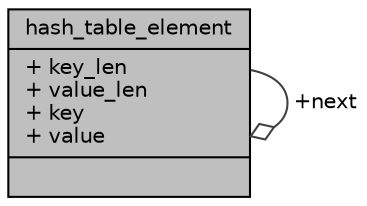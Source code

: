 digraph "hash_table_element"
{
 // LATEX_PDF_SIZE
  edge [fontname="Helvetica",fontsize="10",labelfontname="Helvetica",labelfontsize="10"];
  node [fontname="Helvetica",fontsize="10",shape=record];
  Node1 [label="{hash_table_element\n|+ key_len\l+ value_len\l+ key\l+ value\l|}",height=0.2,width=0.4,color="black", fillcolor="grey75", style="filled", fontcolor="black",tooltip="stores an hash table element for use in the hash table"];
  Node1 -> Node1 [color="grey25",fontsize="10",style="solid",label=" +next" ,arrowhead="odiamond",fontname="Helvetica"];
}

